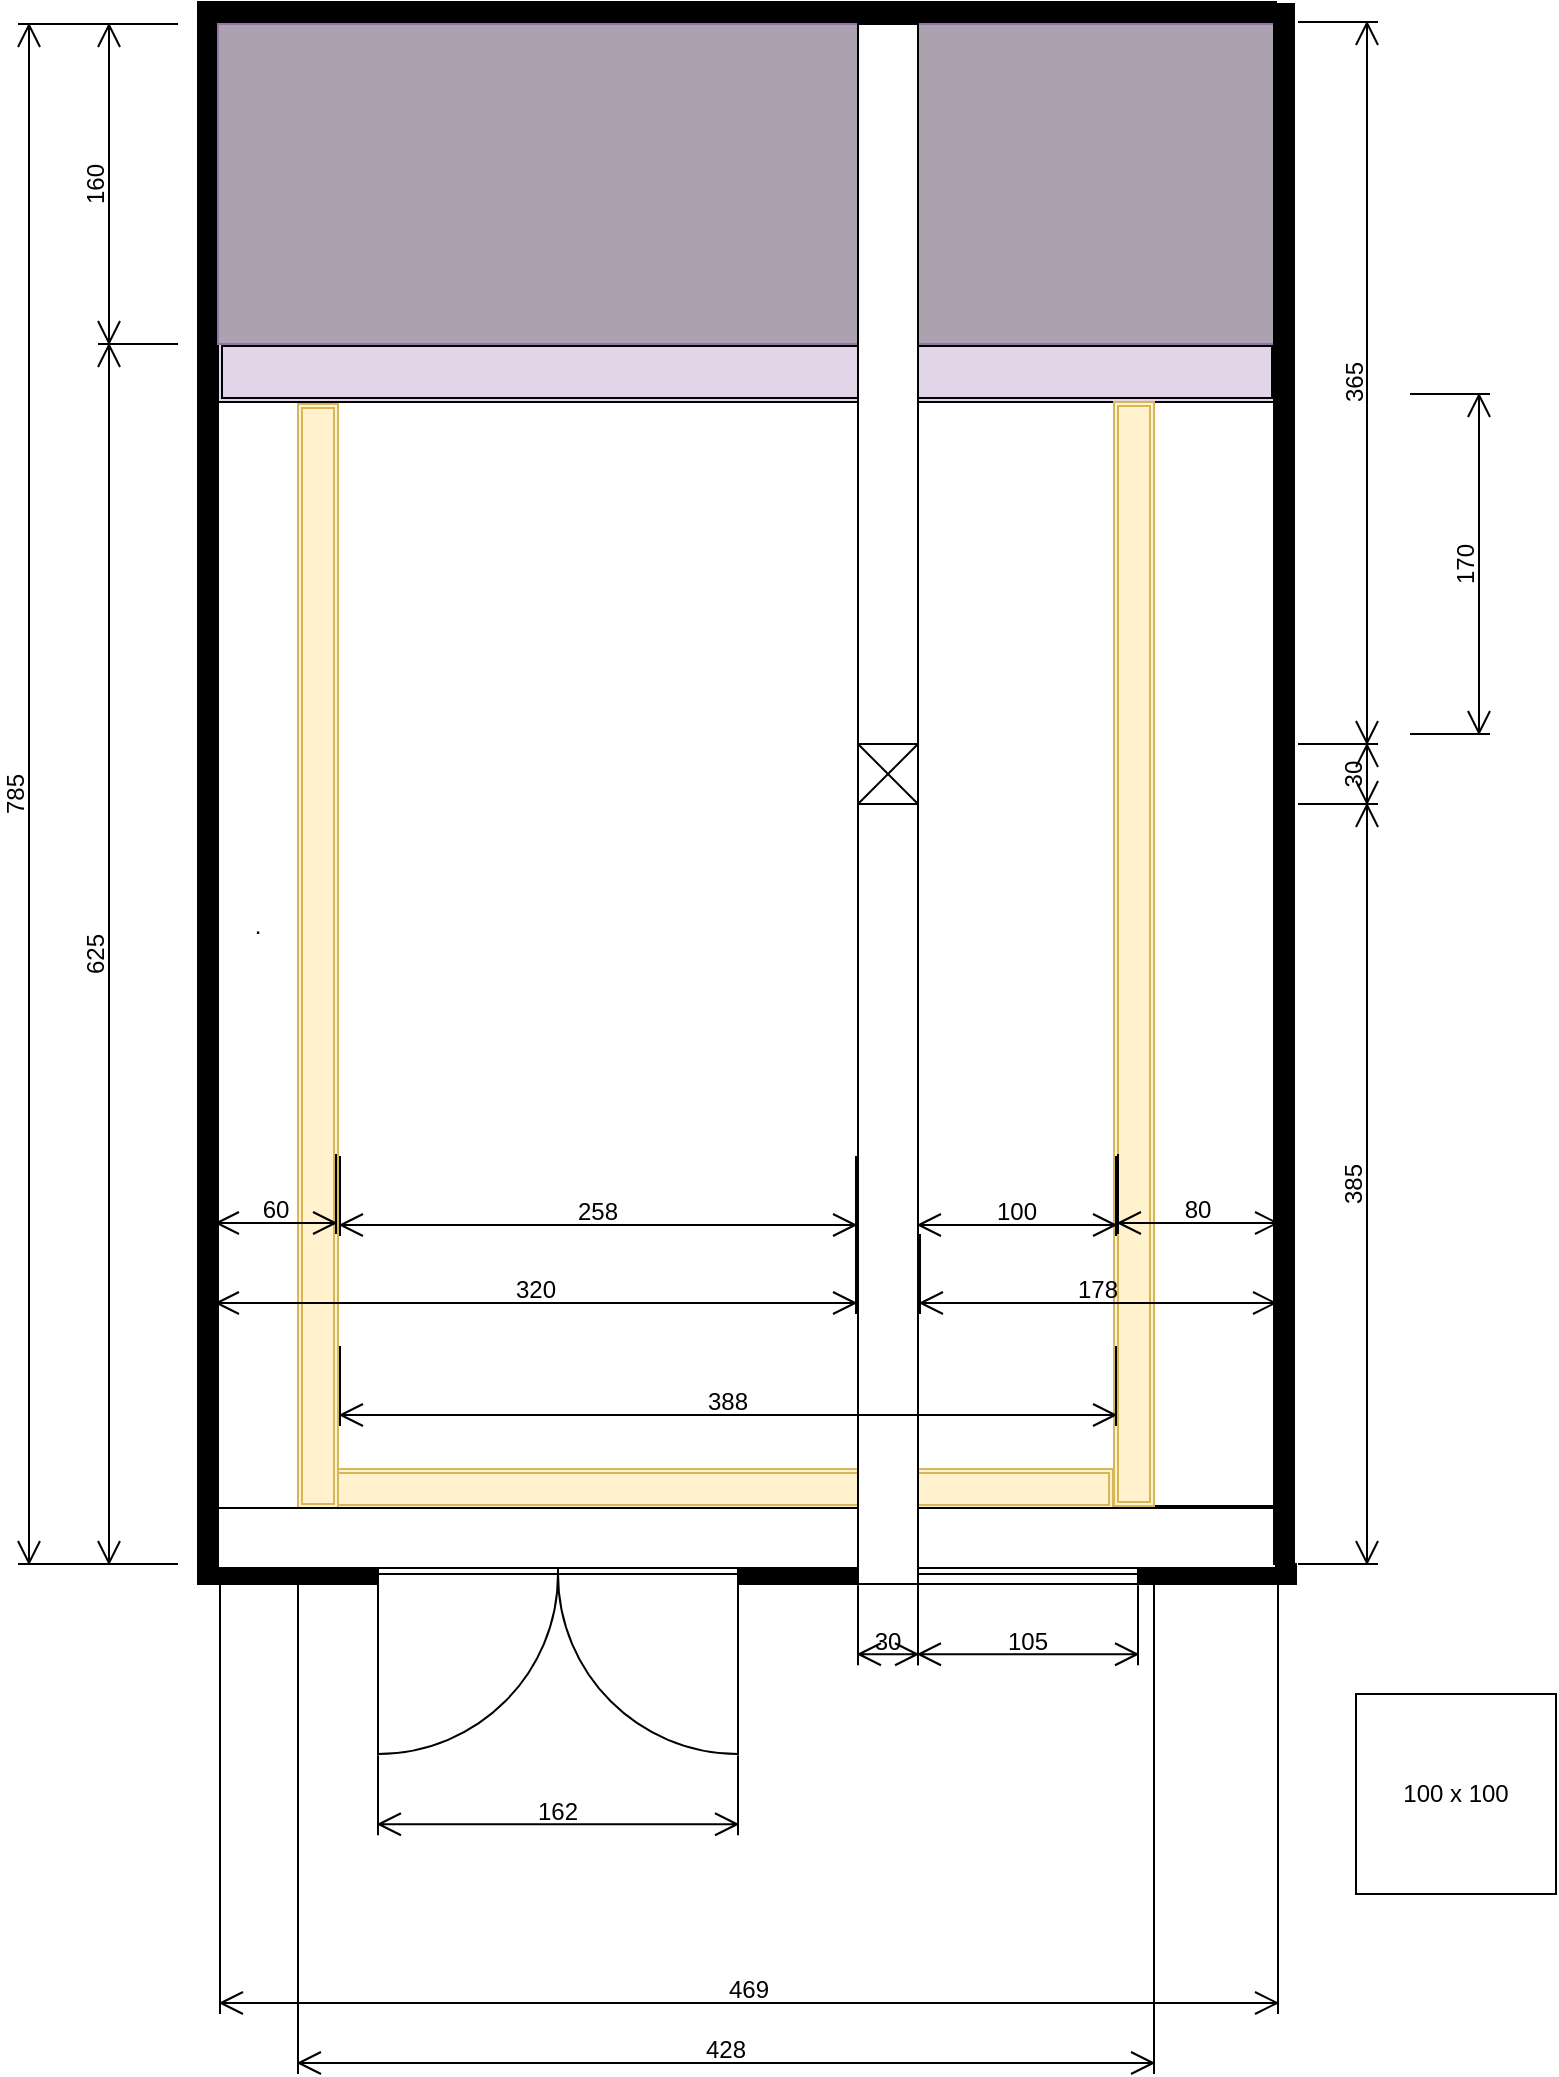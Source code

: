 <mxfile version="22.1.3" type="github">
  <diagram name="Page-1" id="38b20595-45e3-9b7f-d5ca-b57f44c5b66d">
    <mxGraphModel dx="1420" dy="842" grid="1" gridSize="10" guides="1" tooltips="1" connect="1" arrows="1" fold="1" page="1" pageScale="1" pageWidth="1169" pageHeight="827" background="none" math="0" shadow="0">
      <root>
        <mxCell id="0" />
        <mxCell id="1" parent="0" />
        <mxCell id="TsbVZWLCHMpgHzYCDe0R-3" value="" style="rounded=0;whiteSpace=wrap;html=1;" parent="1" vertex="1">
          <mxGeometry x="579" y="384" width="60" height="582" as="geometry" />
        </mxCell>
        <mxCell id="TsbVZWLCHMpgHzYCDe0R-2" value="." style="rounded=0;whiteSpace=wrap;html=1;" parent="1" vertex="1">
          <mxGeometry x="111" y="385" width="40" height="582" as="geometry" />
        </mxCell>
        <mxCell id="DVu48KI71VsZCIkEHZR0-23" value="" style="shape=ext;double=1;rounded=0;whiteSpace=wrap;html=1;fillColor=#E1D5E7;" parent="1" vertex="1">
          <mxGeometry x="111" y="384" width="529" height="30" as="geometry" />
        </mxCell>
        <mxCell id="DVu48KI71VsZCIkEHZR0-2" value="" style="verticalLabelPosition=bottom;html=1;verticalAlign=top;align=center;shape=mxgraph.floorplan.wall;fillColor=strokeColor;direction=south;" parent="1" vertex="1">
          <mxGeometry x="101" y="225" width="10" height="780" as="geometry" />
        </mxCell>
        <mxCell id="DVu48KI71VsZCIkEHZR0-3" value="" style="rounded=0;whiteSpace=wrap;html=1;fillColor=#ABA2B0;strokeColor=#9673a6;" parent="1" vertex="1">
          <mxGeometry x="111" y="225" width="320" height="160" as="geometry" />
        </mxCell>
        <mxCell id="DVu48KI71VsZCIkEHZR0-5" value="" style="rounded=0;whiteSpace=wrap;html=1;fillColor=#ABA2B0;strokeColor=#9673a6;" parent="1" vertex="1">
          <mxGeometry x="461" y="225" width="179" height="160" as="geometry" />
        </mxCell>
        <mxCell id="DVu48KI71VsZCIkEHZR0-9" value="" style="verticalLabelPosition=bottom;html=1;verticalAlign=top;align=center;shape=mxgraph.floorplan.wall;fillColor=strokeColor;" parent="1" vertex="1">
          <mxGeometry x="111" y="995" width="80" height="10" as="geometry" />
        </mxCell>
        <mxCell id="DVu48KI71VsZCIkEHZR0-10" value="" style="verticalLabelPosition=bottom;html=1;verticalAlign=top;align=center;shape=mxgraph.floorplan.wall;fillColor=strokeColor;" parent="1" vertex="1">
          <mxGeometry x="371" y="995" width="60" height="10" as="geometry" />
        </mxCell>
        <mxCell id="DVu48KI71VsZCIkEHZR0-14" value="" style="verticalLabelPosition=bottom;html=1;verticalAlign=top;align=center;shape=mxgraph.floorplan.wall;fillColor=strokeColor;" parent="1" vertex="1">
          <mxGeometry x="571" y="995" width="79" height="10" as="geometry" />
        </mxCell>
        <mxCell id="DVu48KI71VsZCIkEHZR0-15" value="" style="verticalLabelPosition=bottom;html=1;verticalAlign=top;align=center;shape=mxgraph.floorplan.doorDouble;aspect=fixed;" parent="1" vertex="1">
          <mxGeometry x="191" y="995" width="180" height="95.63" as="geometry" />
        </mxCell>
        <mxCell id="DVu48KI71VsZCIkEHZR0-16" value="" style="verticalLabelPosition=bottom;html=1;verticalAlign=top;align=center;shape=mxgraph.floorplan.window;" parent="1" vertex="1">
          <mxGeometry x="461" y="995" width="110" height="10" as="geometry" />
        </mxCell>
        <mxCell id="DVu48KI71VsZCIkEHZR0-18" value="&lt;div&gt;625&lt;/div&gt;" style="shape=dimension;direction=south;whiteSpace=wrap;html=1;align=center;points=[];verticalAlign=top;labelBackgroundColor=none;horizontal=0;spacingTop=-15;" parent="1" vertex="1">
          <mxGeometry x="51" y="385" width="40" height="610" as="geometry" />
        </mxCell>
        <mxCell id="DVu48KI71VsZCIkEHZR0-19" value="&lt;div&gt;160&lt;/div&gt;" style="shape=dimension;direction=south;whiteSpace=wrap;html=1;align=center;points=[];verticalAlign=top;labelBackgroundColor=none;horizontal=0;spacingTop=-15;" parent="1" vertex="1">
          <mxGeometry x="51" y="225" width="40" height="160" as="geometry" />
        </mxCell>
        <mxCell id="DVu48KI71VsZCIkEHZR0-26" value="" style="shape=ext;double=1;rounded=0;whiteSpace=wrap;html=1;fillColor=#fff2cc;strokeColor=#d6b656;rotation=90;" parent="1" vertex="1">
          <mxGeometry x="351" y="760" width="20" height="395" as="geometry" />
        </mxCell>
        <mxCell id="0tehll-YJkzTE9BKKPZJ-1" value="&lt;div&gt;785&lt;/div&gt;" style="shape=dimension;direction=south;whiteSpace=wrap;html=1;align=center;points=[];verticalAlign=top;labelBackgroundColor=none;horizontal=0;spacingTop=-15;" parent="1" vertex="1">
          <mxGeometry x="11" y="225" width="40" height="770" as="geometry" />
        </mxCell>
        <mxCell id="0tehll-YJkzTE9BKKPZJ-7" value="385" style="shape=dimension;direction=north;whiteSpace=wrap;html=1;align=center;points=[];verticalAlign=bottom;labelBackgroundColor=none;horizontal=0;spacingBottom=3;" parent="1" vertex="1">
          <mxGeometry x="651" y="615" width="40" height="380" as="geometry" />
        </mxCell>
        <mxCell id="0tehll-YJkzTE9BKKPZJ-8" value="365" style="shape=dimension;direction=north;whiteSpace=wrap;html=1;align=center;points=[];verticalAlign=bottom;labelBackgroundColor=none;horizontal=0;spacingBottom=3;" parent="1" vertex="1">
          <mxGeometry x="651" y="224" width="40" height="361" as="geometry" />
        </mxCell>
        <mxCell id="0tehll-YJkzTE9BKKPZJ-10" value="30" style="shape=dimension;direction=north;whiteSpace=wrap;html=1;align=center;points=[];verticalAlign=bottom;labelBackgroundColor=none;horizontal=0;spacingBottom=3;" parent="1" vertex="1">
          <mxGeometry x="651" y="585" width="40" height="30" as="geometry" />
        </mxCell>
        <mxCell id="0tehll-YJkzTE9BKKPZJ-23" value="162" style="shape=dimension;whiteSpace=wrap;html=1;align=center;points=[];verticalAlign=bottom;spacingBottom=3;labelBackgroundColor=none;" parent="1" vertex="1">
          <mxGeometry x="191" y="1090.63" width="180" height="40" as="geometry" />
        </mxCell>
        <mxCell id="0tehll-YJkzTE9BKKPZJ-25" value="30" style="shape=dimension;whiteSpace=wrap;html=1;align=center;points=[];verticalAlign=bottom;spacingBottom=3;labelBackgroundColor=none;" parent="1" vertex="1">
          <mxGeometry x="431" y="1005.63" width="30" height="40" as="geometry" />
        </mxCell>
        <mxCell id="0tehll-YJkzTE9BKKPZJ-28" value="105" style="shape=dimension;whiteSpace=wrap;html=1;align=center;points=[];verticalAlign=bottom;spacingBottom=3;labelBackgroundColor=none;" parent="1" vertex="1">
          <mxGeometry x="461" y="1005.63" width="110" height="40" as="geometry" />
        </mxCell>
        <mxCell id="eFpMKWNqUsYMdCkD_3AN-1" value="" style="verticalLabelPosition=bottom;html=1;verticalAlign=top;align=center;shape=mxgraph.floorplan.wall;fillColor=strokeColor;" parent="1" vertex="1">
          <mxGeometry x="101" y="214" width="539" height="10" as="geometry" />
        </mxCell>
        <mxCell id="TsbVZWLCHMpgHzYCDe0R-5" value="" style="shape=ext;double=1;rounded=0;whiteSpace=wrap;html=1;fillColor=#fff2cc;strokeColor=#d6b656;" parent="1" vertex="1">
          <mxGeometry x="151" y="415" width="20" height="552" as="geometry" />
        </mxCell>
        <mxCell id="YB5uR9vpvqkbk3jJzjW0-1" value="469" style="shape=dimension;whiteSpace=wrap;html=1;align=center;points=[];verticalAlign=bottom;spacingBottom=3;labelBackgroundColor=none;" parent="1" vertex="1">
          <mxGeometry x="112" y="1000" width="529" height="220" as="geometry" />
        </mxCell>
        <mxCell id="YB5uR9vpvqkbk3jJzjW0-2" value="&lt;div&gt;428&lt;/div&gt;" style="shape=dimension;whiteSpace=wrap;html=1;align=center;points=[];verticalAlign=bottom;spacingBottom=3;labelBackgroundColor=none;" parent="1" vertex="1">
          <mxGeometry x="151" y="1000" width="428" height="250" as="geometry" />
        </mxCell>
        <mxCell id="YB5uR9vpvqkbk3jJzjW0-3" value="170" style="shape=dimension;direction=north;whiteSpace=wrap;html=1;align=center;points=[];verticalAlign=bottom;labelBackgroundColor=none;horizontal=0;spacingBottom=3;" parent="1" vertex="1">
          <mxGeometry x="707" y="410" width="40" height="170" as="geometry" />
        </mxCell>
        <mxCell id="TMKfyWYBed0tjWIc__7z-1" value="" style="shape=ext;double=1;rounded=0;whiteSpace=wrap;html=1;fillColor=#fff2cc;strokeColor=#d6b656;" parent="1" vertex="1">
          <mxGeometry x="559" y="414" width="20" height="552" as="geometry" />
        </mxCell>
        <mxCell id="TMKfyWYBed0tjWIc__7z-2" value="" style="rounded=0;whiteSpace=wrap;html=1;" parent="1" vertex="1">
          <mxGeometry x="111" y="967" width="529" height="30" as="geometry" />
        </mxCell>
        <mxCell id="TMKfyWYBed0tjWIc__7z-3" value="" style="verticalLabelPosition=bottom;html=1;verticalAlign=top;align=center;shape=mxgraph.floorplan.wall;fillColor=strokeColor;direction=south;" parent="1" vertex="1">
          <mxGeometry x="639" y="215" width="10" height="780" as="geometry" />
        </mxCell>
        <mxCell id="DVu48KI71VsZCIkEHZR0-4" value="" style="rounded=0;whiteSpace=wrap;html=1;" parent="1" vertex="1">
          <mxGeometry x="431" y="225" width="30" height="780" as="geometry" />
        </mxCell>
        <mxCell id="0tehll-YJkzTE9BKKPZJ-6" value="" style="verticalLabelPosition=bottom;html=1;verticalAlign=top;align=center;shape=mxgraph.floorplan.elevator;" parent="1" vertex="1">
          <mxGeometry x="431" y="585" width="30" height="30" as="geometry" />
        </mxCell>
        <mxCell id="Zq2K_L4vLH39rdVI6VPH-1" value="100 x 100" style="whiteSpace=wrap;html=1;aspect=fixed;" parent="1" vertex="1">
          <mxGeometry x="680" y="1060" width="100" height="100" as="geometry" />
        </mxCell>
        <mxCell id="rbq0VsLzCUZ6LGOMdYn2-1" value="320" style="shape=dimension;whiteSpace=wrap;html=1;align=center;points=[];verticalAlign=bottom;spacingBottom=3;labelBackgroundColor=none;" parent="1" vertex="1">
          <mxGeometry x="110" y="830" width="320" height="40" as="geometry" />
        </mxCell>
        <mxCell id="rbq0VsLzCUZ6LGOMdYn2-2" value="178" style="shape=dimension;whiteSpace=wrap;html=1;align=center;points=[];verticalAlign=bottom;spacingBottom=3;labelBackgroundColor=none;" parent="1" vertex="1">
          <mxGeometry x="462" y="830" width="178" height="40" as="geometry" />
        </mxCell>
        <mxCell id="J6XvQNZX5uPYM0H3dgqK-1" value="60" style="shape=dimension;whiteSpace=wrap;html=1;align=center;points=[];verticalAlign=bottom;spacingBottom=3;labelBackgroundColor=none;" vertex="1" parent="1">
          <mxGeometry x="110" y="790" width="60" height="40" as="geometry" />
        </mxCell>
        <mxCell id="J6XvQNZX5uPYM0H3dgqK-2" value="80" style="shape=dimension;whiteSpace=wrap;html=1;align=center;points=[];verticalAlign=bottom;spacingBottom=3;labelBackgroundColor=none;" vertex="1" parent="1">
          <mxGeometry x="561" y="790" width="80" height="40" as="geometry" />
        </mxCell>
        <mxCell id="J6XvQNZX5uPYM0H3dgqK-3" value="258" style="shape=dimension;whiteSpace=wrap;html=1;align=center;points=[];verticalAlign=bottom;spacingBottom=3;labelBackgroundColor=none;" vertex="1" parent="1">
          <mxGeometry x="172" y="791" width="258" height="40" as="geometry" />
        </mxCell>
        <mxCell id="J6XvQNZX5uPYM0H3dgqK-4" value="100" style="shape=dimension;whiteSpace=wrap;html=1;align=center;points=[];verticalAlign=bottom;spacingBottom=3;labelBackgroundColor=none;" vertex="1" parent="1">
          <mxGeometry x="461" y="791" width="99" height="40" as="geometry" />
        </mxCell>
        <mxCell id="J6XvQNZX5uPYM0H3dgqK-5" value="388" style="shape=dimension;whiteSpace=wrap;html=1;align=center;points=[];verticalAlign=bottom;spacingBottom=3;labelBackgroundColor=none;" vertex="1" parent="1">
          <mxGeometry x="172" y="886" width="388" height="40" as="geometry" />
        </mxCell>
      </root>
    </mxGraphModel>
  </diagram>
</mxfile>
